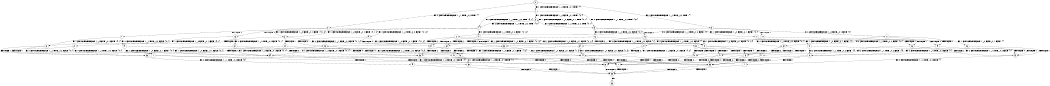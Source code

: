 digraph BCG {
size = "7, 10.5";
center = TRUE;
node [shape = circle];
0 [peripheries = 2];
0 -> 1 [label = "EX !1 !ATOMIC_EXCH_BRANCH (1, +0, FALSE, +0, 1, TRUE) !{}"];
0 -> 2 [label = "EX !2 !ATOMIC_EXCH_BRANCH (1, +1, TRUE, +0, 2, TRUE) !{}"];
0 -> 3 [label = "EX !0 !ATOMIC_EXCH_BRANCH (1, +1, TRUE, +0, 2, TRUE) !{}"];
1 -> 4 [label = "EX !2 !ATOMIC_EXCH_BRANCH (1, +1, TRUE, +0, 2, TRUE) !{0, 1}"];
1 -> 5 [label = "EX !0 !ATOMIC_EXCH_BRANCH (1, +1, TRUE, +0, 2, TRUE) !{0, 1}"];
1 -> 6 [label = "EX !1 !ATOMIC_EXCH_BRANCH (1, +0, FALSE, +0, 1, TRUE) !{0, 1}"];
2 -> 7 [label = "TERMINATE !2"];
2 -> 8 [label = "EX !1 !ATOMIC_EXCH_BRANCH (1, +0, FALSE, +0, 1, FALSE) !{0, 1, 2}"];
2 -> 9 [label = "EX !0 !ATOMIC_EXCH_BRANCH (1, +1, TRUE, +0, 2, FALSE) !{0, 1, 2}"];
3 -> 10 [label = "TERMINATE !0"];
3 -> 11 [label = "EX !1 !ATOMIC_EXCH_BRANCH (1, +0, FALSE, +0, 1, FALSE) !{0}"];
3 -> 12 [label = "EX !2 !ATOMIC_EXCH_BRANCH (1, +1, TRUE, +0, 2, FALSE) !{0}"];
4 -> 13 [label = "TERMINATE !2"];
4 -> 14 [label = "EX !0 !ATOMIC_EXCH_BRANCH (1, +1, TRUE, +0, 2, FALSE) !{0, 1, 2}"];
4 -> 8 [label = "EX !1 !ATOMIC_EXCH_BRANCH (1, +0, FALSE, +0, 1, FALSE) !{0, 1, 2}"];
5 -> 15 [label = "TERMINATE !0"];
5 -> 16 [label = "EX !2 !ATOMIC_EXCH_BRANCH (1, +1, TRUE, +0, 2, FALSE) !{0, 1}"];
5 -> 17 [label = "EX !1 !ATOMIC_EXCH_BRANCH (1, +0, FALSE, +0, 1, FALSE) !{0, 1}"];
6 -> 4 [label = "EX !2 !ATOMIC_EXCH_BRANCH (1, +1, TRUE, +0, 2, TRUE) !{0, 1}"];
6 -> 5 [label = "EX !0 !ATOMIC_EXCH_BRANCH (1, +1, TRUE, +0, 2, TRUE) !{0, 1}"];
6 -> 6 [label = "EX !1 !ATOMIC_EXCH_BRANCH (1, +0, FALSE, +0, 1, TRUE) !{0, 1}"];
7 -> 18 [label = "EX !1 !ATOMIC_EXCH_BRANCH (1, +0, FALSE, +0, 1, FALSE) !{0, 1}"];
7 -> 19 [label = "EX !0 !ATOMIC_EXCH_BRANCH (1, +1, TRUE, +0, 2, FALSE) !{0, 1}"];
8 -> 20 [label = "TERMINATE !1"];
8 -> 21 [label = "TERMINATE !2"];
8 -> 22 [label = "EX !0 !ATOMIC_EXCH_BRANCH (1, +1, TRUE, +0, 2, FALSE) !{0, 1, 2}"];
9 -> 23 [label = "TERMINATE !2"];
9 -> 24 [label = "TERMINATE !0"];
9 -> 25 [label = "EX !1 !ATOMIC_EXCH_BRANCH (1, +0, FALSE, +0, 1, FALSE) !{0, 1, 2}"];
10 -> 26 [label = "EX !1 !ATOMIC_EXCH_BRANCH (1, +0, FALSE, +0, 1, FALSE) !{}"];
10 -> 27 [label = "EX !2 !ATOMIC_EXCH_BRANCH (1, +1, TRUE, +0, 2, FALSE) !{}"];
11 -> 28 [label = "TERMINATE !1"];
11 -> 29 [label = "TERMINATE !0"];
11 -> 30 [label = "EX !2 !ATOMIC_EXCH_BRANCH (1, +1, TRUE, +0, 2, FALSE) !{0, 1}"];
12 -> 23 [label = "TERMINATE !2"];
12 -> 24 [label = "TERMINATE !0"];
12 -> 25 [label = "EX !1 !ATOMIC_EXCH_BRANCH (1, +0, FALSE, +0, 1, FALSE) !{0, 1, 2}"];
13 -> 31 [label = "EX !0 !ATOMIC_EXCH_BRANCH (1, +1, TRUE, +0, 2, FALSE) !{0, 1}"];
13 -> 18 [label = "EX !1 !ATOMIC_EXCH_BRANCH (1, +0, FALSE, +0, 1, FALSE) !{0, 1}"];
14 -> 32 [label = "TERMINATE !2"];
14 -> 33 [label = "TERMINATE !0"];
14 -> 25 [label = "EX !1 !ATOMIC_EXCH_BRANCH (1, +0, FALSE, +0, 1, FALSE) !{0, 1, 2}"];
15 -> 34 [label = "EX !2 !ATOMIC_EXCH_BRANCH (1, +1, TRUE, +0, 2, FALSE) !{1}"];
15 -> 35 [label = "EX !1 !ATOMIC_EXCH_BRANCH (1, +0, FALSE, +0, 1, FALSE) !{1}"];
16 -> 32 [label = "TERMINATE !2"];
16 -> 33 [label = "TERMINATE !0"];
16 -> 25 [label = "EX !1 !ATOMIC_EXCH_BRANCH (1, +0, FALSE, +0, 1, FALSE) !{0, 1, 2}"];
17 -> 28 [label = "TERMINATE !1"];
17 -> 29 [label = "TERMINATE !0"];
17 -> 30 [label = "EX !2 !ATOMIC_EXCH_BRANCH (1, +1, TRUE, +0, 2, FALSE) !{0, 1}"];
18 -> 36 [label = "TERMINATE !1"];
18 -> 37 [label = "EX !0 !ATOMIC_EXCH_BRANCH (1, +1, TRUE, +0, 2, FALSE) !{0, 1}"];
19 -> 38 [label = "TERMINATE !0"];
19 -> 39 [label = "EX !1 !ATOMIC_EXCH_BRANCH (1, +0, FALSE, +0, 1, FALSE) !{0, 1}"];
20 -> 36 [label = "TERMINATE !2"];
20 -> 40 [label = "EX !0 !ATOMIC_EXCH_BRANCH (1, +1, TRUE, +0, 2, FALSE) !{0, 2}"];
21 -> 36 [label = "TERMINATE !1"];
21 -> 37 [label = "EX !0 !ATOMIC_EXCH_BRANCH (1, +1, TRUE, +0, 2, FALSE) !{0, 1}"];
22 -> 41 [label = "TERMINATE !1"];
22 -> 42 [label = "TERMINATE !2"];
22 -> 43 [label = "TERMINATE !0"];
23 -> 38 [label = "TERMINATE !0"];
23 -> 39 [label = "EX !1 !ATOMIC_EXCH_BRANCH (1, +0, FALSE, +0, 1, FALSE) !{0, 1}"];
24 -> 38 [label = "TERMINATE !2"];
24 -> 44 [label = "EX !1 !ATOMIC_EXCH_BRANCH (1, +0, FALSE, +0, 1, FALSE) !{1, 2}"];
25 -> 41 [label = "TERMINATE !1"];
25 -> 42 [label = "TERMINATE !2"];
25 -> 43 [label = "TERMINATE !0"];
26 -> 45 [label = "TERMINATE !1"];
26 -> 46 [label = "EX !2 !ATOMIC_EXCH_BRANCH (1, +1, TRUE, +0, 2, FALSE) !{1}"];
27 -> 38 [label = "TERMINATE !2"];
27 -> 44 [label = "EX !1 !ATOMIC_EXCH_BRANCH (1, +0, FALSE, +0, 1, FALSE) !{1, 2}"];
28 -> 45 [label = "TERMINATE !0"];
28 -> 47 [label = "EX !2 !ATOMIC_EXCH_BRANCH (1, +1, TRUE, +0, 2, FALSE) !{0}"];
29 -> 45 [label = "TERMINATE !1"];
29 -> 46 [label = "EX !2 !ATOMIC_EXCH_BRANCH (1, +1, TRUE, +0, 2, FALSE) !{1}"];
30 -> 41 [label = "TERMINATE !1"];
30 -> 42 [label = "TERMINATE !2"];
30 -> 43 [label = "TERMINATE !0"];
31 -> 48 [label = "TERMINATE !0"];
31 -> 39 [label = "EX !1 !ATOMIC_EXCH_BRANCH (1, +0, FALSE, +0, 1, FALSE) !{0, 1}"];
32 -> 48 [label = "TERMINATE !0"];
32 -> 39 [label = "EX !1 !ATOMIC_EXCH_BRANCH (1, +0, FALSE, +0, 1, FALSE) !{0, 1}"];
33 -> 48 [label = "TERMINATE !2"];
33 -> 44 [label = "EX !1 !ATOMIC_EXCH_BRANCH (1, +0, FALSE, +0, 1, FALSE) !{1, 2}"];
34 -> 48 [label = "TERMINATE !2"];
34 -> 44 [label = "EX !1 !ATOMIC_EXCH_BRANCH (1, +0, FALSE, +0, 1, FALSE) !{1, 2}"];
35 -> 45 [label = "TERMINATE !1"];
35 -> 46 [label = "EX !2 !ATOMIC_EXCH_BRANCH (1, +1, TRUE, +0, 2, FALSE) !{1}"];
36 -> 49 [label = "EX !0 !ATOMIC_EXCH_BRANCH (1, +1, TRUE, +0, 2, FALSE) !{0}"];
37 -> 50 [label = "TERMINATE !1"];
37 -> 51 [label = "TERMINATE !0"];
38 -> 52 [label = "EX !1 !ATOMIC_EXCH_BRANCH (1, +0, FALSE, +0, 1, FALSE) !{1}"];
39 -> 50 [label = "TERMINATE !1"];
39 -> 51 [label = "TERMINATE !0"];
40 -> 50 [label = "TERMINATE !2"];
40 -> 53 [label = "TERMINATE !0"];
41 -> 50 [label = "TERMINATE !2"];
41 -> 53 [label = "TERMINATE !0"];
42 -> 50 [label = "TERMINATE !1"];
42 -> 51 [label = "TERMINATE !0"];
43 -> 53 [label = "TERMINATE !1"];
43 -> 51 [label = "TERMINATE !2"];
44 -> 53 [label = "TERMINATE !1"];
44 -> 51 [label = "TERMINATE !2"];
45 -> 54 [label = "EX !2 !ATOMIC_EXCH_BRANCH (1, +1, TRUE, +0, 2, FALSE) !{}"];
46 -> 53 [label = "TERMINATE !1"];
46 -> 51 [label = "TERMINATE !2"];
47 -> 50 [label = "TERMINATE !2"];
47 -> 53 [label = "TERMINATE !0"];
48 -> 52 [label = "EX !1 !ATOMIC_EXCH_BRANCH (1, +0, FALSE, +0, 1, FALSE) !{1}"];
49 -> 55 [label = "TERMINATE !0"];
50 -> 55 [label = "TERMINATE !0"];
51 -> 55 [label = "TERMINATE !1"];
52 -> 55 [label = "TERMINATE !1"];
53 -> 55 [label = "TERMINATE !2"];
54 -> 55 [label = "TERMINATE !2"];
55 -> 56 [label = "exit"];
}
